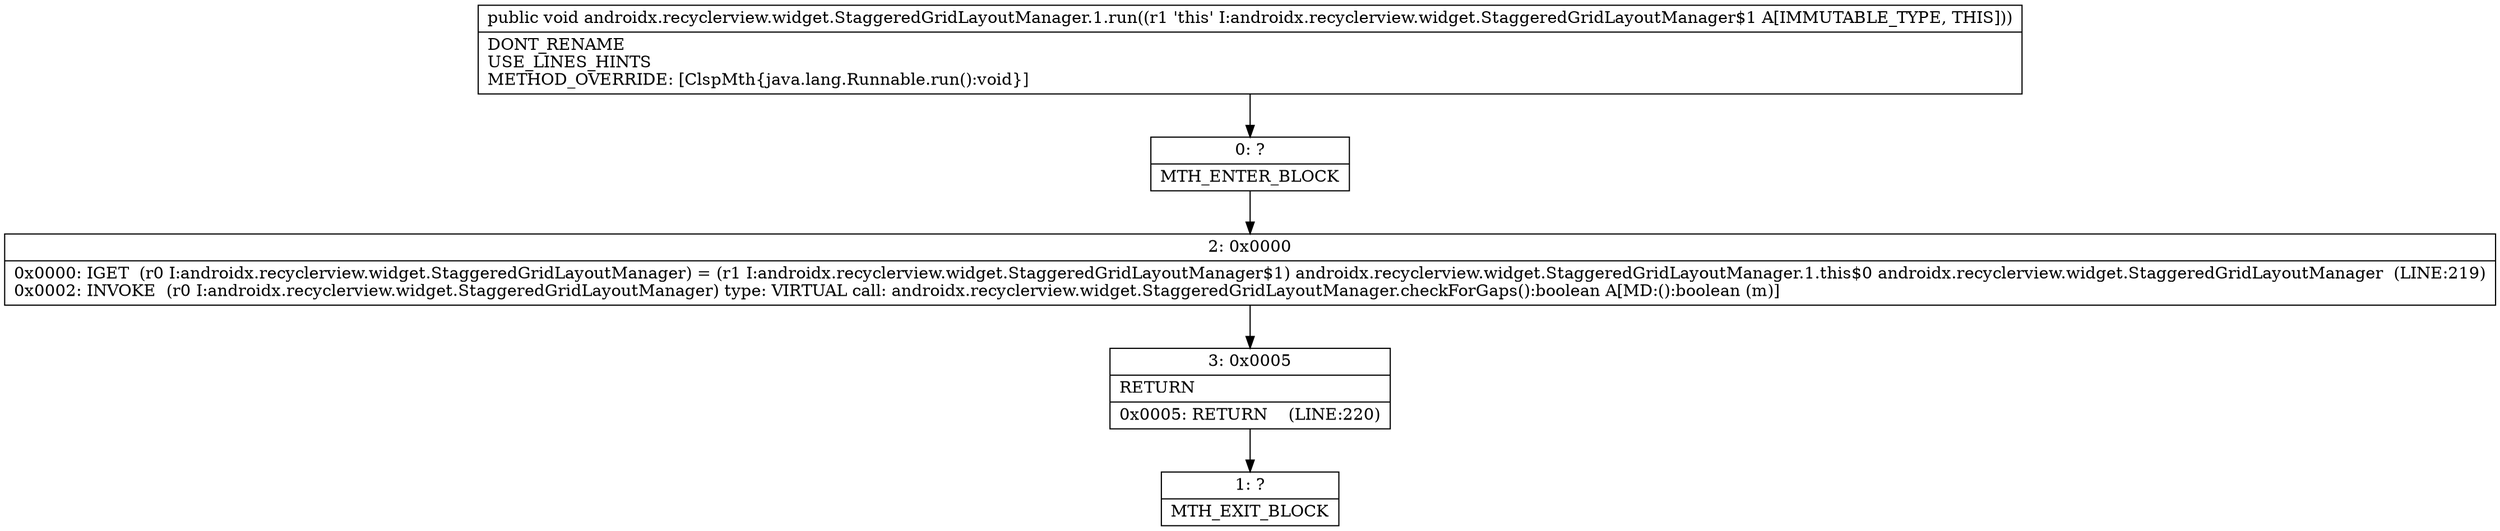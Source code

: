 digraph "CFG forandroidx.recyclerview.widget.StaggeredGridLayoutManager.1.run()V" {
Node_0 [shape=record,label="{0\:\ ?|MTH_ENTER_BLOCK\l}"];
Node_2 [shape=record,label="{2\:\ 0x0000|0x0000: IGET  (r0 I:androidx.recyclerview.widget.StaggeredGridLayoutManager) = (r1 I:androidx.recyclerview.widget.StaggeredGridLayoutManager$1) androidx.recyclerview.widget.StaggeredGridLayoutManager.1.this$0 androidx.recyclerview.widget.StaggeredGridLayoutManager  (LINE:219)\l0x0002: INVOKE  (r0 I:androidx.recyclerview.widget.StaggeredGridLayoutManager) type: VIRTUAL call: androidx.recyclerview.widget.StaggeredGridLayoutManager.checkForGaps():boolean A[MD:():boolean (m)]\l}"];
Node_3 [shape=record,label="{3\:\ 0x0005|RETURN\l|0x0005: RETURN    (LINE:220)\l}"];
Node_1 [shape=record,label="{1\:\ ?|MTH_EXIT_BLOCK\l}"];
MethodNode[shape=record,label="{public void androidx.recyclerview.widget.StaggeredGridLayoutManager.1.run((r1 'this' I:androidx.recyclerview.widget.StaggeredGridLayoutManager$1 A[IMMUTABLE_TYPE, THIS]))  | DONT_RENAME\lUSE_LINES_HINTS\lMETHOD_OVERRIDE: [ClspMth\{java.lang.Runnable.run():void\}]\l}"];
MethodNode -> Node_0;Node_0 -> Node_2;
Node_2 -> Node_3;
Node_3 -> Node_1;
}

